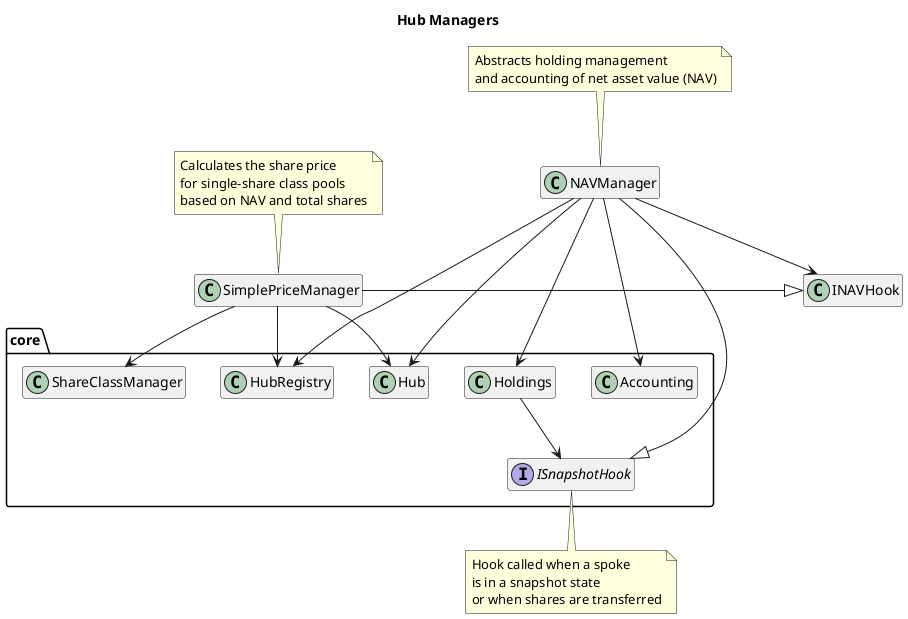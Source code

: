 @startuml hub-managers
title Hub Managers
hide empty members

package core {
    class Hub
    class Holdings
    class Accounting
    class HubRegistry
    class ShareClassManager
    interface ISnapshotHook
}

NAVManager --> Hub
NAVManager --> Holdings
NAVManager --> Accounting
NAVManager --> HubRegistry
NAVManager -|> ISnapshotHook
NAVManager --> INAVHook

SimplePriceManager -left|> INAVHook
SimplePriceManager --> Hub
SimplePriceManager --> ShareClassManager
SimplePriceManager --> HubRegistry

Holdings --> ISnapshotHook

note top of NAVManager
  Abstracts holding management
  and accounting of net asset value (NAV)
end note

note top of SimplePriceManager
  Calculates the share price 
  for single-share class pools
  based on NAV and total shares
end note

note bottom of ISnapshotHook
  Hook called when a spoke
  is in a snapshot state
  or when shares are transferred
end note

@enduml
